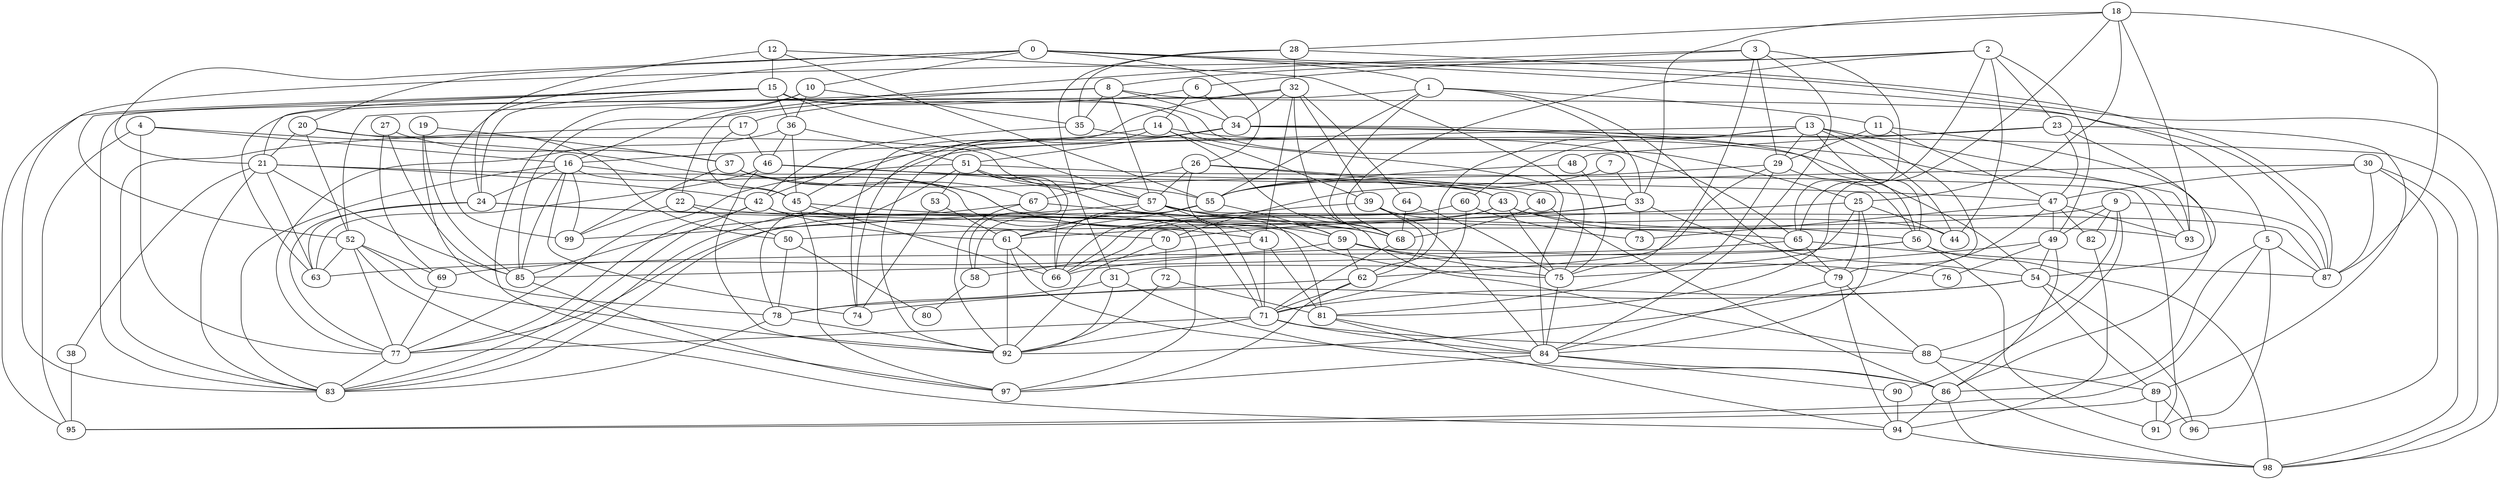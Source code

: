 strict graph "gnp_random_graph(100,0.06)" {
0;
1;
2;
3;
4;
5;
6;
7;
8;
9;
10;
11;
12;
13;
14;
15;
16;
17;
18;
19;
20;
21;
22;
23;
24;
25;
26;
27;
28;
29;
30;
31;
32;
33;
34;
35;
36;
37;
38;
39;
40;
41;
42;
43;
44;
45;
46;
47;
48;
49;
50;
51;
52;
53;
54;
55;
56;
57;
58;
59;
60;
61;
62;
63;
64;
65;
66;
67;
68;
69;
70;
71;
72;
73;
74;
75;
76;
77;
78;
79;
80;
81;
82;
83;
84;
85;
86;
87;
88;
89;
90;
91;
92;
93;
94;
95;
96;
97;
98;
99;
0 -- 1  [is_available=True, prob="0.479579483309"];
0 -- 98  [is_available=True, prob="0.196595925327"];
0 -- 99  [is_available=True, prob="1.0"];
0 -- 5  [is_available=True, prob="0.935952006919"];
0 -- 10  [is_available=True, prob="0.05751473657"];
0 -- 20  [is_available=True, prob="0.568594852277"];
0 -- 21  [is_available=True, prob="0.549737689625"];
0 -- 26  [is_available=True, prob="0.694714582337"];
1 -- 33  [is_available=True, prob="1.0"];
1 -- 68  [is_available=True, prob="1.0"];
1 -- 11  [is_available=True, prob="0.323408080346"];
1 -- 79  [is_available=True, prob="0.978283110116"];
1 -- 55  [is_available=True, prob="1.0"];
1 -- 63  [is_available=True, prob="0.514174896752"];
2 -- 65  [is_available=True, prob="0.40277253236"];
2 -- 68  [is_available=True, prob="0.71761181342"];
2 -- 8  [is_available=True, prob="0.452538488147"];
2 -- 44  [is_available=True, prob="0.322801251129"];
2 -- 49  [is_available=True, prob="0.215592807775"];
2 -- 83  [is_available=True, prob="1.0"];
2 -- 23  [is_available=True, prob="0.253726461628"];
3 -- 65  [is_available=True, prob="1.0"];
3 -- 6  [is_available=True, prob="1.0"];
3 -- 75  [is_available=True, prob="0.0822066535403"];
3 -- 84  [is_available=True, prob="0.34977835097"];
3 -- 22  [is_available=True, prob="1.0"];
3 -- 29  [is_available=True, prob="0.591933983683"];
4 -- 16  [is_available=True, prob="0.681826192517"];
4 -- 68  [is_available=True, prob="0.316435708025"];
4 -- 77  [is_available=True, prob="1.0"];
4 -- 95  [is_available=True, prob="1.0"];
5 -- 95  [is_available=True, prob="0.612175870704"];
5 -- 91  [is_available=True, prob="0.403368394274"];
5 -- 86  [is_available=True, prob="0.963683183536"];
5 -- 87  [is_available=True, prob="0.212628163254"];
6 -- 17  [is_available=True, prob="0.421579798841"];
6 -- 34  [is_available=True, prob="0.359823196458"];
6 -- 14  [is_available=True, prob="0.0882947985182"];
7 -- 33  [is_available=True, prob="0.0070678469002"];
7 -- 55  [is_available=True, prob="0.628787624853"];
8 -- 35  [is_available=True, prob="1.0"];
8 -- 34  [is_available=True, prob="0.467482137661"];
8 -- 52  [is_available=True, prob="1.0"];
8 -- 85  [is_available=True, prob="0.897831823053"];
8 -- 87  [is_available=True, prob="0.486388773286"];
8 -- 57  [is_available=True, prob="0.521827380778"];
9 -- 82  [is_available=True, prob="1.0"];
9 -- 49  [is_available=True, prob="0.737388095485"];
9 -- 50  [is_available=True, prob="1.0"];
9 -- 87  [is_available=True, prob="1.0"];
9 -- 88  [is_available=True, prob="0.402009892088"];
9 -- 90  [is_available=True, prob="1.0"];
10 -- 16  [is_available=True, prob="1.0"];
10 -- 35  [is_available=True, prob="0.336008644094"];
10 -- 36  [is_available=True, prob="0.678598033613"];
10 -- 97  [is_available=True, prob="0.801402530273"];
11 -- 29  [is_available=True, prob="1.0"];
11 -- 86  [is_available=True, prob="1.0"];
11 -- 47  [is_available=True, prob="0.217949761132"];
12 -- 24  [is_available=True, prob="0.885072557802"];
12 -- 75  [is_available=True, prob="1.0"];
12 -- 55  [is_available=True, prob="1.0"];
12 -- 15  [is_available=True, prob="0.312920250209"];
13 -- 42  [is_available=True, prob="0.191748934381"];
13 -- 44  [is_available=True, prob="0.818239000105"];
13 -- 93  [is_available=True, prob="0.656339757563"];
13 -- 79  [is_available=True, prob="1.0"];
13 -- 56  [is_available=True, prob="0.486845336131"];
13 -- 60  [is_available=True, prob="0.0268584658622"];
13 -- 29  [is_available=True, prob="0.998036877163"];
13 -- 62  [is_available=True, prob="0.634760328408"];
14 -- 68  [is_available=True, prob="1.0"];
14 -- 39  [is_available=True, prob="0.343461853546"];
14 -- 74  [is_available=True, prob="1.0"];
14 -- 16  [is_available=True, prob="0.749035201668"];
14 -- 54  [is_available=True, prob="0.714700797071"];
15 -- 84  [is_available=True, prob="1.0"];
15 -- 36  [is_available=True, prob="1.0"];
15 -- 52  [is_available=True, prob="1.0"];
15 -- 21  [is_available=True, prob="0.404710910141"];
15 -- 57  [is_available=True, prob="0.521555373609"];
15 -- 24  [is_available=True, prob="1.0"];
15 -- 25  [is_available=True, prob="0.251572858764"];
15 -- 95  [is_available=True, prob="0.49895304927"];
16 -- 99  [is_available=True, prob="0.4200976527"];
16 -- 71  [is_available=True, prob="0.997845153731"];
16 -- 45  [is_available=True, prob="0.86473618413"];
16 -- 83  [is_available=True, prob="0.881994371099"];
16 -- 85  [is_available=True, prob="1.0"];
16 -- 24  [is_available=True, prob="1.0"];
16 -- 74  [is_available=True, prob="1.0"];
17 -- 83  [is_available=True, prob="1.0"];
17 -- 46  [is_available=True, prob="0.96495224889"];
17 -- 45  [is_available=True, prob="0.454952690833"];
18 -- 33  [is_available=True, prob="0.606415229687"];
18 -- 81  [is_available=True, prob="1.0"];
18 -- 87  [is_available=True, prob="0.910192315128"];
18 -- 25  [is_available=True, prob="1.0"];
18 -- 28  [is_available=True, prob="0.857927972109"];
18 -- 93  [is_available=True, prob="0.899779895904"];
19 -- 37  [is_available=True, prob="0.449351183932"];
19 -- 78  [is_available=True, prob="0.838640091088"];
19 -- 85  [is_available=True, prob="0.699936874331"];
20 -- 57  [is_available=True, prob="0.151514040943"];
20 -- 50  [is_available=True, prob="1.0"];
20 -- 52  [is_available=True, prob="0.590180293962"];
20 -- 21  [is_available=True, prob="0.491075111945"];
21 -- 38  [is_available=True, prob="0.186653756382"];
21 -- 42  [is_available=True, prob="0.866739572941"];
21 -- 43  [is_available=True, prob="1.0"];
21 -- 83  [is_available=True, prob="0.0880634273131"];
21 -- 85  [is_available=True, prob="0.497999525048"];
21 -- 63  [is_available=True, prob="1.0"];
22 -- 99  [is_available=True, prob="1.0"];
22 -- 50  [is_available=True, prob="1.0"];
22 -- 70  [is_available=True, prob="0.187812938857"];
23 -- 47  [is_available=True, prob="1.0"];
23 -- 48  [is_available=True, prob="0.0723546692193"];
23 -- 85  [is_available=True, prob="1.0"];
23 -- 54  [is_available=True, prob="0.156220204087"];
23 -- 89  [is_available=True, prob="1.0"];
24 -- 41  [is_available=True, prob="0.521251083263"];
24 -- 75  [is_available=True, prob="0.265427091869"];
24 -- 77  [is_available=True, prob="0.796624419914"];
24 -- 63  [is_available=True, prob="0.391440874429"];
25 -- 44  [is_available=True, prob="0.0922942780862"];
25 -- 79  [is_available=True, prob="0.17343325815"];
25 -- 84  [is_available=True, prob="0.20983939949"];
25 -- 61  [is_available=True, prob="0.345045991"];
25 -- 31  [is_available=True, prob="0.762383294768"];
26 -- 33  [is_available=True, prob="0.250117364424"];
26 -- 67  [is_available=True, prob="0.614353470405"];
26 -- 40  [is_available=True, prob="0.854019583738"];
26 -- 41  [is_available=True, prob="0.748808392162"];
26 -- 57  [is_available=True, prob="0.754386696899"];
27 -- 37  [is_available=True, prob="0.71728257857"];
27 -- 85  [is_available=True, prob="0.637990731944"];
27 -- 69  [is_available=True, prob="1.0"];
28 -- 32  [is_available=True, prob="0.619106922229"];
28 -- 87  [is_available=True, prob="0.0963024914723"];
28 -- 35  [is_available=True, prob="0.808252320451"];
28 -- 31  [is_available=True, prob="1.0"];
29 -- 81  [is_available=True, prob="0.680568280467"];
29 -- 55  [is_available=True, prob="0.499546316803"];
29 -- 56  [is_available=True, prob="0.977228539885"];
29 -- 62  [is_available=True, prob="0.755225543291"];
30 -- 96  [is_available=True, prob="0.618315740469"];
30 -- 98  [is_available=True, prob="0.573779369069"];
30 -- 87  [is_available=True, prob="0.602341504819"];
30 -- 70  [is_available=True, prob="0.847753931108"];
30 -- 47  [is_available=True, prob="0.499990456488"];
31 -- 92  [is_available=True, prob="0.796704356"];
31 -- 86  [is_available=True, prob="0.384292632265"];
31 -- 78  [is_available=True, prob="0.0981612214746"];
32 -- 64  [is_available=True, prob="1.0"];
32 -- 34  [is_available=True, prob="0.908844431907"];
32 -- 68  [is_available=True, prob="1.0"];
32 -- 39  [is_available=True, prob="0.144941760324"];
32 -- 41  [is_available=True, prob="1.0"];
32 -- 74  [is_available=True, prob="0.270539734707"];
32 -- 83  [is_available=True, prob="0.00402112978149"];
33 -- 70  [is_available=True, prob="0.190586184715"];
33 -- 73  [is_available=True, prob="0.502360327799"];
33 -- 77  [is_available=True, prob="0.751566597634"];
33 -- 54  [is_available=True, prob="0.437586744736"];
34 -- 98  [is_available=True, prob="0.554533159893"];
34 -- 45  [is_available=True, prob="0.233777888732"];
34 -- 51  [is_available=True, prob="0.404603999666"];
34 -- 56  [is_available=True, prob="0.077447462899"];
34 -- 92  [is_available=True, prob="0.198876127634"];
34 -- 93  [is_available=True, prob="0.305111033069"];
35 -- 65  [is_available=True, prob="0.517603115168"];
35 -- 42  [is_available=True, prob="1.0"];
36 -- 77  [is_available=True, prob="1.0"];
36 -- 46  [is_available=True, prob="0.711709280458"];
36 -- 45  [is_available=True, prob="0.277363580678"];
36 -- 51  [is_available=True, prob="0.920351277771"];
37 -- 67  [is_available=True, prob="0.170762896191"];
37 -- 43  [is_available=True, prob="0.54023224383"];
37 -- 99  [is_available=True, prob="0.160806429235"];
37 -- 59  [is_available=True, prob="0.0747338540498"];
38 -- 95  [is_available=True, prob="1.0"];
39 -- 66  [is_available=True, prob="0.159667705031"];
39 -- 44  [is_available=True, prob="0.919940880908"];
39 -- 84  [is_available=True, prob="0.400622691742"];
39 -- 62  [is_available=True, prob="0.454702152338"];
40 -- 68  [is_available=True, prob="1.0"];
40 -- 86  [is_available=True, prob="0.333911366953"];
41 -- 71  [is_available=True, prob="0.659918459569"];
41 -- 81  [is_available=True, prob="0.485796496184"];
41 -- 58  [is_available=True, prob="1.0"];
42 -- 97  [is_available=True, prob="0.304972452387"];
42 -- 77  [is_available=True, prob="0.0203090898376"];
42 -- 83  [is_available=True, prob="0.758692959319"];
42 -- 61  [is_available=True, prob="0.295815830405"];
43 -- 66  [is_available=True, prob="1.0"];
43 -- 75  [is_available=True, prob="0.703199757634"];
43 -- 83  [is_available=True, prob="0.723583754902"];
43 -- 56  [is_available=True, prob="1.0"];
43 -- 93  [is_available=True, prob="0.291228335322"];
45 -- 65  [is_available=True, prob="0.798073795267"];
45 -- 97  [is_available=True, prob="0.302382856125"];
45 -- 66  [is_available=True, prob="0.173384450519"];
46 -- 47  [is_available=True, prob="0.175678920089"];
46 -- 55  [is_available=True, prob="0.729049829487"];
46 -- 92  [is_available=True, prob="1.0"];
46 -- 63  [is_available=True, prob="0.764374689778"];
47 -- 73  [is_available=True, prob="0.871432630469"];
47 -- 49  [is_available=True, prob="0.954438321945"];
47 -- 82  [is_available=True, prob="0.701274730162"];
47 -- 92  [is_available=True, prob="0.188858088868"];
47 -- 93  [is_available=True, prob="0.634546811914"];
48 -- 75  [is_available=True, prob="0.162367927093"];
48 -- 55  [is_available=True, prob="1.0"];
49 -- 86  [is_available=True, prob="0.968265931035"];
49 -- 75  [is_available=True, prob="0.345336503133"];
49 -- 76  [is_available=True, prob="0.58759379019"];
49 -- 54  [is_available=True, prob="0.354713666831"];
50 -- 80  [is_available=True, prob="0.139401762732"];
50 -- 78  [is_available=True, prob="0.712207439318"];
51 -- 66  [is_available=True, prob="0.743131960302"];
51 -- 78  [is_available=True, prob="0.373226237166"];
51 -- 77  [is_available=True, prob="0.33040973474"];
51 -- 81  [is_available=True, prob="0.991741061397"];
51 -- 53  [is_available=True, prob="1.0"];
51 -- 57  [is_available=True, prob="0.381782037395"];
51 -- 58  [is_available=True, prob="1.0"];
51 -- 91  [is_available=True, prob="0.917933317959"];
52 -- 69  [is_available=True, prob="1.0"];
52 -- 77  [is_available=True, prob="1.0"];
52 -- 92  [is_available=True, prob="0.605269614233"];
52 -- 94  [is_available=True, prob="1.0"];
52 -- 63  [is_available=True, prob="0.391044126166"];
53 -- 74  [is_available=True, prob="1.0"];
53 -- 61  [is_available=True, prob="0.63835190147"];
54 -- 96  [is_available=True, prob="1.0"];
54 -- 71  [is_available=True, prob="0.744260397783"];
54 -- 74  [is_available=True, prob="0.788224349777"];
54 -- 89  [is_available=True, prob="0.808399458751"];
55 -- 66  [is_available=True, prob="0.608411927211"];
55 -- 61  [is_available=True, prob="1.0"];
55 -- 58  [is_available=True, prob="1.0"];
55 -- 59  [is_available=True, prob="0.505064087673"];
56 -- 98  [is_available=True, prob="0.0458416753804"];
56 -- 66  [is_available=True, prob="0.252366548684"];
56 -- 85  [is_available=True, prob="0.705065739037"];
56 -- 91  [is_available=True, prob="0.818775366521"];
57 -- 99  [is_available=True, prob="0.47727606663"];
57 -- 71  [is_available=True, prob="0.649032847885"];
57 -- 87  [is_available=True, prob="0.676359585151"];
57 -- 88  [is_available=True, prob="1.0"];
57 -- 59  [is_available=True, prob="0.618020821079"];
57 -- 61  [is_available=True, prob="0.530347602393"];
58 -- 80  [is_available=True, prob="1.0"];
59 -- 75  [is_available=True, prob="0.499910728729"];
59 -- 76  [is_available=True, prob="1.0"];
59 -- 62  [is_available=True, prob="0.879112121421"];
59 -- 63  [is_available=True, prob="0.407733954173"];
60 -- 73  [is_available=True, prob="0.858194347165"];
60 -- 66  [is_available=True, prob="0.376659883077"];
60 -- 71  [is_available=True, prob="1.0"];
61 -- 66  [is_available=True, prob="0.0483073900766"];
61 -- 84  [is_available=True, prob="1.0"];
61 -- 92  [is_available=True, prob="0.708562668599"];
62 -- 97  [is_available=True, prob="0.861968963206"];
62 -- 71  [is_available=True, prob="1.0"];
62 -- 78  [is_available=True, prob="0.0692076209145"];
64 -- 75  [is_available=True, prob="1.0"];
64 -- 68  [is_available=True, prob="0.146216693688"];
65 -- 69  [is_available=True, prob="0.731189322804"];
65 -- 79  [is_available=True, prob="0.314070544016"];
65 -- 87  [is_available=True, prob="0.135263412767"];
67 -- 92  [is_available=True, prob="1.0"];
67 -- 83  [is_available=True, prob="1.0"];
67 -- 68  [is_available=True, prob="0.952940965805"];
68 -- 71  [is_available=True, prob="0.00330207826655"];
69 -- 77  [is_available=True, prob="0.593537500603"];
70 -- 72  [is_available=True, prob="0.862096576838"];
70 -- 92  [is_available=True, prob="0.502829896105"];
71 -- 77  [is_available=True, prob="0.660136085814"];
71 -- 92  [is_available=True, prob="0.534498418302"];
71 -- 84  [is_available=True, prob="0.577854819427"];
71 -- 88  [is_available=True, prob="0.958485800168"];
72 -- 81  [is_available=True, prob="0.187398938175"];
72 -- 92  [is_available=True, prob="0.73625815843"];
75 -- 84  [is_available=True, prob="1.0"];
77 -- 83  [is_available=True, prob="1.0"];
78 -- 83  [is_available=True, prob="1.0"];
78 -- 92  [is_available=True, prob="1.0"];
79 -- 84  [is_available=True, prob="0.755068747055"];
79 -- 88  [is_available=True, prob="1.0"];
79 -- 94  [is_available=True, prob="0.0415984702569"];
81 -- 84  [is_available=True, prob="0.716882578373"];
81 -- 94  [is_available=True, prob="0.476728071428"];
82 -- 94  [is_available=True, prob="0.721751131574"];
84 -- 97  [is_available=True, prob="0.736805906302"];
84 -- 86  [is_available=True, prob="1.0"];
84 -- 90  [is_available=True, prob="1.0"];
85 -- 97  [is_available=True, prob="0.637480250043"];
86 -- 98  [is_available=True, prob="1.0"];
86 -- 94  [is_available=True, prob="0.151198220379"];
88 -- 98  [is_available=True, prob="0.292999275297"];
88 -- 89  [is_available=True, prob="0.0489155468149"];
89 -- 96  [is_available=True, prob="1.0"];
89 -- 91  [is_available=True, prob="0.544713363284"];
89 -- 95  [is_available=True, prob="0.968492840549"];
90 -- 94  [is_available=True, prob="0.875661988351"];
94 -- 98  [is_available=True, prob="0.563560756967"];
}
